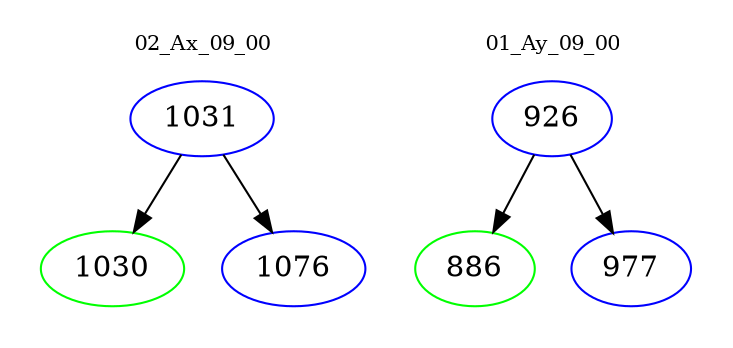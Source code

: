 digraph{
subgraph cluster_0 {
color = white
label = "02_Ax_09_00";
fontsize=10;
T0_1031 [label="1031", color="blue"]
T0_1031 -> T0_1030 [color="black"]
T0_1030 [label="1030", color="green"]
T0_1031 -> T0_1076 [color="black"]
T0_1076 [label="1076", color="blue"]
}
subgraph cluster_1 {
color = white
label = "01_Ay_09_00";
fontsize=10;
T1_926 [label="926", color="blue"]
T1_926 -> T1_886 [color="black"]
T1_886 [label="886", color="green"]
T1_926 -> T1_977 [color="black"]
T1_977 [label="977", color="blue"]
}
}
